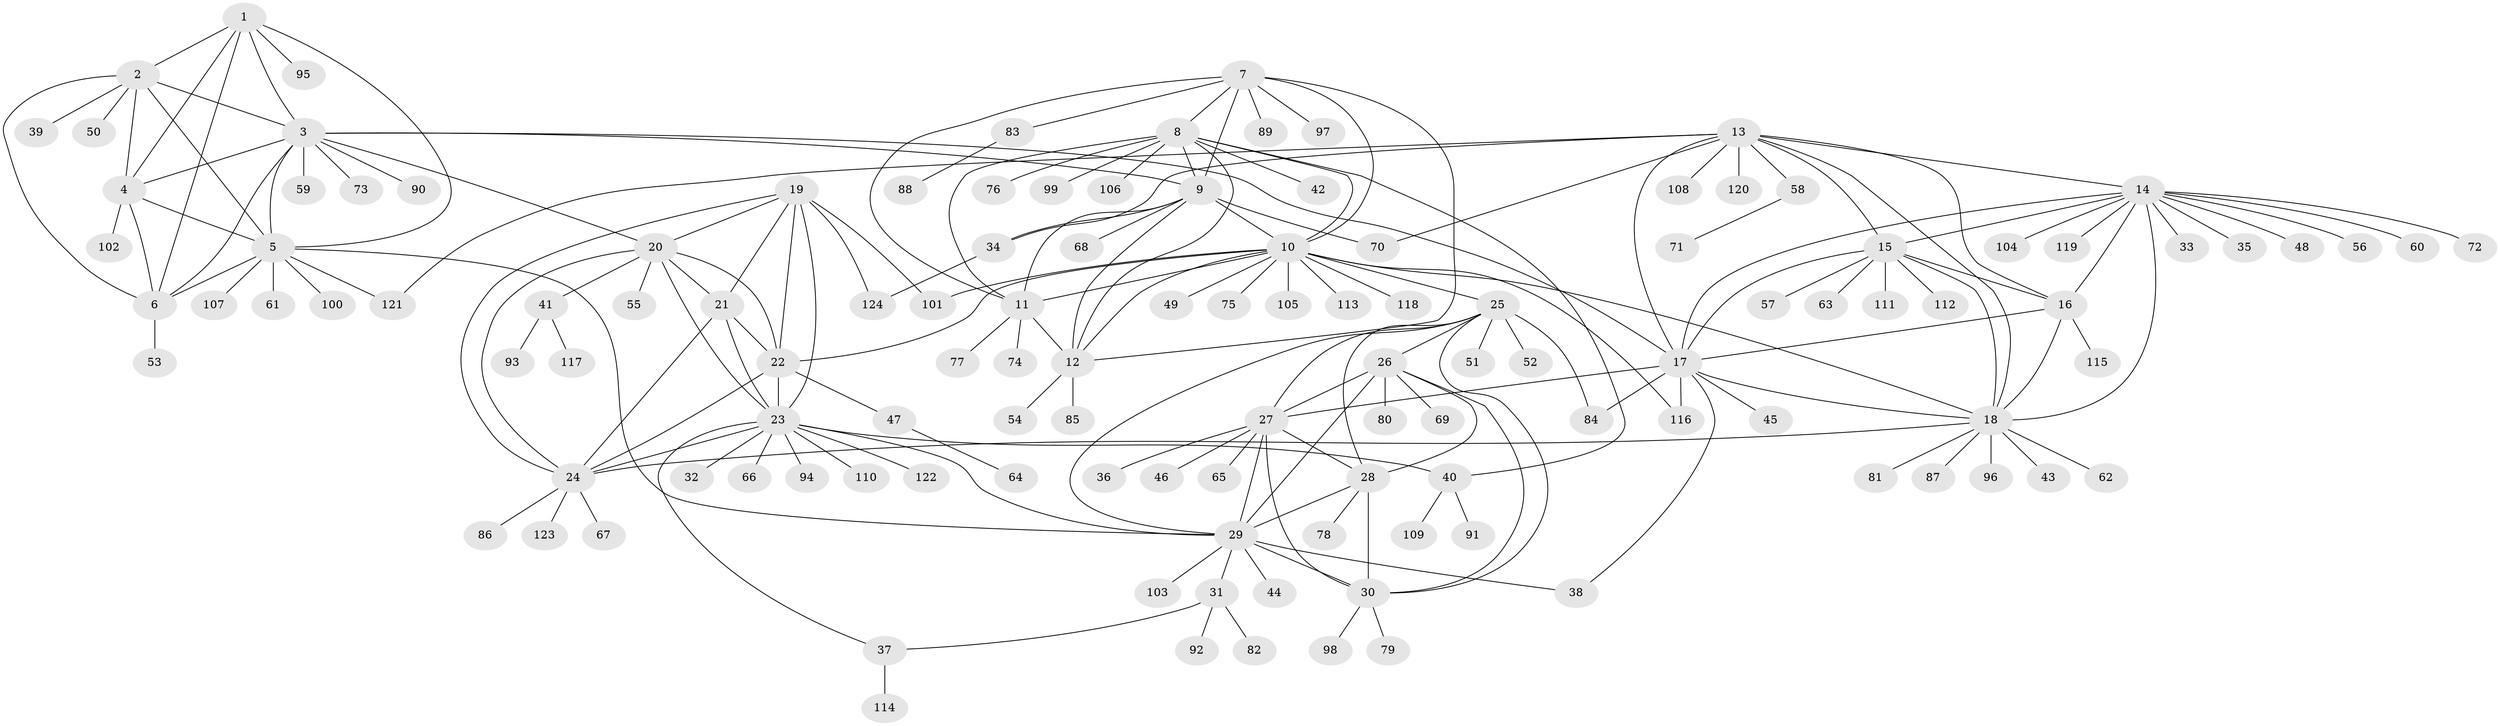 // coarse degree distribution, {4: 0.04838709677419355, 5: 0.04838709677419355, 1: 0.8064516129032258, 14: 0.016129032258064516, 8: 0.016129032258064516, 9: 0.03225806451612903, 10: 0.016129032258064516, 15: 0.016129032258064516}
// Generated by graph-tools (version 1.1) at 2025/57/03/04/25 21:57:23]
// undirected, 124 vertices, 189 edges
graph export_dot {
graph [start="1"]
  node [color=gray90,style=filled];
  1;
  2;
  3;
  4;
  5;
  6;
  7;
  8;
  9;
  10;
  11;
  12;
  13;
  14;
  15;
  16;
  17;
  18;
  19;
  20;
  21;
  22;
  23;
  24;
  25;
  26;
  27;
  28;
  29;
  30;
  31;
  32;
  33;
  34;
  35;
  36;
  37;
  38;
  39;
  40;
  41;
  42;
  43;
  44;
  45;
  46;
  47;
  48;
  49;
  50;
  51;
  52;
  53;
  54;
  55;
  56;
  57;
  58;
  59;
  60;
  61;
  62;
  63;
  64;
  65;
  66;
  67;
  68;
  69;
  70;
  71;
  72;
  73;
  74;
  75;
  76;
  77;
  78;
  79;
  80;
  81;
  82;
  83;
  84;
  85;
  86;
  87;
  88;
  89;
  90;
  91;
  92;
  93;
  94;
  95;
  96;
  97;
  98;
  99;
  100;
  101;
  102;
  103;
  104;
  105;
  106;
  107;
  108;
  109;
  110;
  111;
  112;
  113;
  114;
  115;
  116;
  117;
  118;
  119;
  120;
  121;
  122;
  123;
  124;
  1 -- 2;
  1 -- 3;
  1 -- 4;
  1 -- 5;
  1 -- 6;
  1 -- 95;
  2 -- 3;
  2 -- 4;
  2 -- 5;
  2 -- 6;
  2 -- 39;
  2 -- 50;
  3 -- 4;
  3 -- 5;
  3 -- 6;
  3 -- 9;
  3 -- 17;
  3 -- 20;
  3 -- 59;
  3 -- 73;
  3 -- 90;
  4 -- 5;
  4 -- 6;
  4 -- 102;
  5 -- 6;
  5 -- 29;
  5 -- 61;
  5 -- 100;
  5 -- 107;
  5 -- 121;
  6 -- 53;
  7 -- 8;
  7 -- 9;
  7 -- 10;
  7 -- 11;
  7 -- 12;
  7 -- 83;
  7 -- 89;
  7 -- 97;
  8 -- 9;
  8 -- 10;
  8 -- 11;
  8 -- 12;
  8 -- 40;
  8 -- 42;
  8 -- 76;
  8 -- 99;
  8 -- 106;
  9 -- 10;
  9 -- 11;
  9 -- 12;
  9 -- 34;
  9 -- 68;
  9 -- 70;
  10 -- 11;
  10 -- 12;
  10 -- 18;
  10 -- 22;
  10 -- 25;
  10 -- 49;
  10 -- 75;
  10 -- 101;
  10 -- 105;
  10 -- 113;
  10 -- 116;
  10 -- 118;
  11 -- 12;
  11 -- 74;
  11 -- 77;
  12 -- 54;
  12 -- 85;
  13 -- 14;
  13 -- 15;
  13 -- 16;
  13 -- 17;
  13 -- 18;
  13 -- 34;
  13 -- 58;
  13 -- 70;
  13 -- 108;
  13 -- 120;
  13 -- 121;
  14 -- 15;
  14 -- 16;
  14 -- 17;
  14 -- 18;
  14 -- 33;
  14 -- 35;
  14 -- 48;
  14 -- 56;
  14 -- 60;
  14 -- 72;
  14 -- 104;
  14 -- 119;
  15 -- 16;
  15 -- 17;
  15 -- 18;
  15 -- 57;
  15 -- 63;
  15 -- 111;
  15 -- 112;
  16 -- 17;
  16 -- 18;
  16 -- 115;
  17 -- 18;
  17 -- 27;
  17 -- 38;
  17 -- 45;
  17 -- 84;
  17 -- 116;
  18 -- 24;
  18 -- 43;
  18 -- 62;
  18 -- 81;
  18 -- 87;
  18 -- 96;
  19 -- 20;
  19 -- 21;
  19 -- 22;
  19 -- 23;
  19 -- 24;
  19 -- 101;
  19 -- 124;
  20 -- 21;
  20 -- 22;
  20 -- 23;
  20 -- 24;
  20 -- 41;
  20 -- 55;
  21 -- 22;
  21 -- 23;
  21 -- 24;
  22 -- 23;
  22 -- 24;
  22 -- 47;
  23 -- 24;
  23 -- 29;
  23 -- 32;
  23 -- 37;
  23 -- 40;
  23 -- 66;
  23 -- 94;
  23 -- 110;
  23 -- 122;
  24 -- 67;
  24 -- 86;
  24 -- 123;
  25 -- 26;
  25 -- 27;
  25 -- 28;
  25 -- 29;
  25 -- 30;
  25 -- 51;
  25 -- 52;
  25 -- 84;
  26 -- 27;
  26 -- 28;
  26 -- 29;
  26 -- 30;
  26 -- 69;
  26 -- 80;
  27 -- 28;
  27 -- 29;
  27 -- 30;
  27 -- 36;
  27 -- 46;
  27 -- 65;
  28 -- 29;
  28 -- 30;
  28 -- 78;
  29 -- 30;
  29 -- 31;
  29 -- 38;
  29 -- 44;
  29 -- 103;
  30 -- 79;
  30 -- 98;
  31 -- 37;
  31 -- 82;
  31 -- 92;
  34 -- 124;
  37 -- 114;
  40 -- 91;
  40 -- 109;
  41 -- 93;
  41 -- 117;
  47 -- 64;
  58 -- 71;
  83 -- 88;
}
